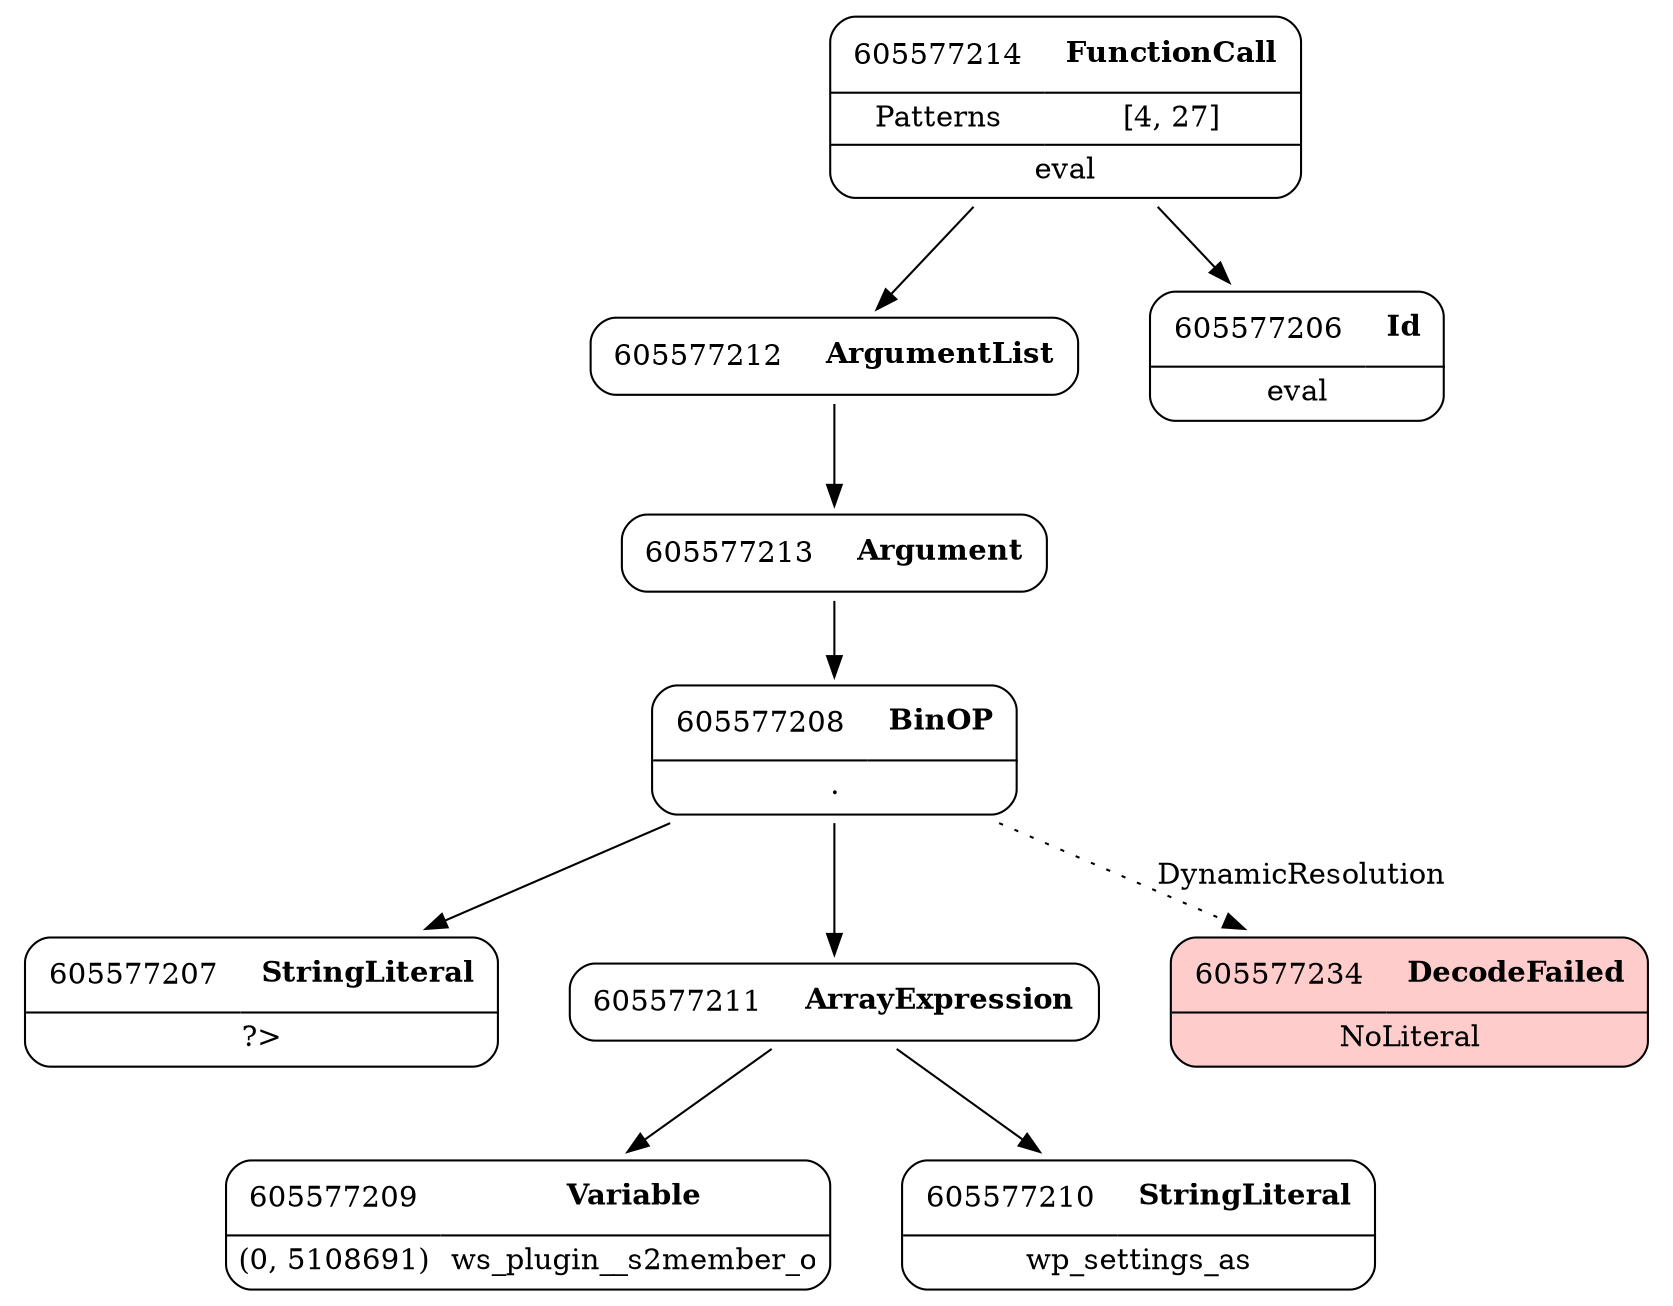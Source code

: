 digraph ast {
node [shape=none];
605577208 [label=<<TABLE border='1' cellspacing='0' cellpadding='10' style='rounded' ><TR><TD border='0'>605577208</TD><TD border='0'><B>BinOP</B></TD></TR><HR/><TR><TD border='0' cellpadding='5' colspan='2'>.</TD></TR></TABLE>>];
605577208 -> 605577207 [weight=2];
605577208 -> 605577211 [weight=2];
605577208 -> 605577234 [style=dotted,label=DynamicResolution];
605577209 [label=<<TABLE border='1' cellspacing='0' cellpadding='10' style='rounded' ><TR><TD border='0'>605577209</TD><TD border='0'><B>Variable</B></TD></TR><HR/><TR><TD border='0' cellpadding='5'>(0, 5108691)</TD><TD border='0' cellpadding='5'>ws_plugin__s2member_o</TD></TR></TABLE>>];
605577210 [label=<<TABLE border='1' cellspacing='0' cellpadding='10' style='rounded' ><TR><TD border='0'>605577210</TD><TD border='0'><B>StringLiteral</B></TD></TR><HR/><TR><TD border='0' cellpadding='5' colspan='2'>wp_settings_as</TD></TR></TABLE>>];
605577211 [label=<<TABLE border='1' cellspacing='0' cellpadding='10' style='rounded' ><TR><TD border='0'>605577211</TD><TD border='0'><B>ArrayExpression</B></TD></TR></TABLE>>];
605577211 -> 605577209 [weight=2];
605577211 -> 605577210 [weight=2];
605577212 [label=<<TABLE border='1' cellspacing='0' cellpadding='10' style='rounded' ><TR><TD border='0'>605577212</TD><TD border='0'><B>ArgumentList</B></TD></TR></TABLE>>];
605577212 -> 605577213 [weight=2];
605577213 [label=<<TABLE border='1' cellspacing='0' cellpadding='10' style='rounded' ><TR><TD border='0'>605577213</TD><TD border='0'><B>Argument</B></TD></TR></TABLE>>];
605577213 -> 605577208 [weight=2];
605577214 [label=<<TABLE border='1' cellspacing='0' cellpadding='10' style='rounded' ><TR><TD border='0'>605577214</TD><TD border='0'><B>FunctionCall</B></TD></TR><HR/><TR><TD border='0' cellpadding='5'>Patterns</TD><TD border='0' cellpadding='5'>[4, 27]</TD></TR><HR/><TR><TD border='0' cellpadding='5' colspan='2'>eval</TD></TR></TABLE>>];
605577214 -> 605577206 [weight=2];
605577214 -> 605577212 [weight=2];
605577234 [label=<<TABLE border='1' cellspacing='0' cellpadding='10' style='rounded' bgcolor='#FFCCCC' ><TR><TD border='0'>605577234</TD><TD border='0'><B>DecodeFailed</B></TD></TR><HR/><TR><TD border='0' cellpadding='5' colspan='2'>NoLiteral</TD></TR></TABLE>>];
605577206 [label=<<TABLE border='1' cellspacing='0' cellpadding='10' style='rounded' ><TR><TD border='0'>605577206</TD><TD border='0'><B>Id</B></TD></TR><HR/><TR><TD border='0' cellpadding='5' colspan='2'>eval</TD></TR></TABLE>>];
605577207 [label=<<TABLE border='1' cellspacing='0' cellpadding='10' style='rounded' ><TR><TD border='0'>605577207</TD><TD border='0'><B>StringLiteral</B></TD></TR><HR/><TR><TD border='0' cellpadding='5' colspan='2'>?&gt;</TD></TR></TABLE>>];
}
